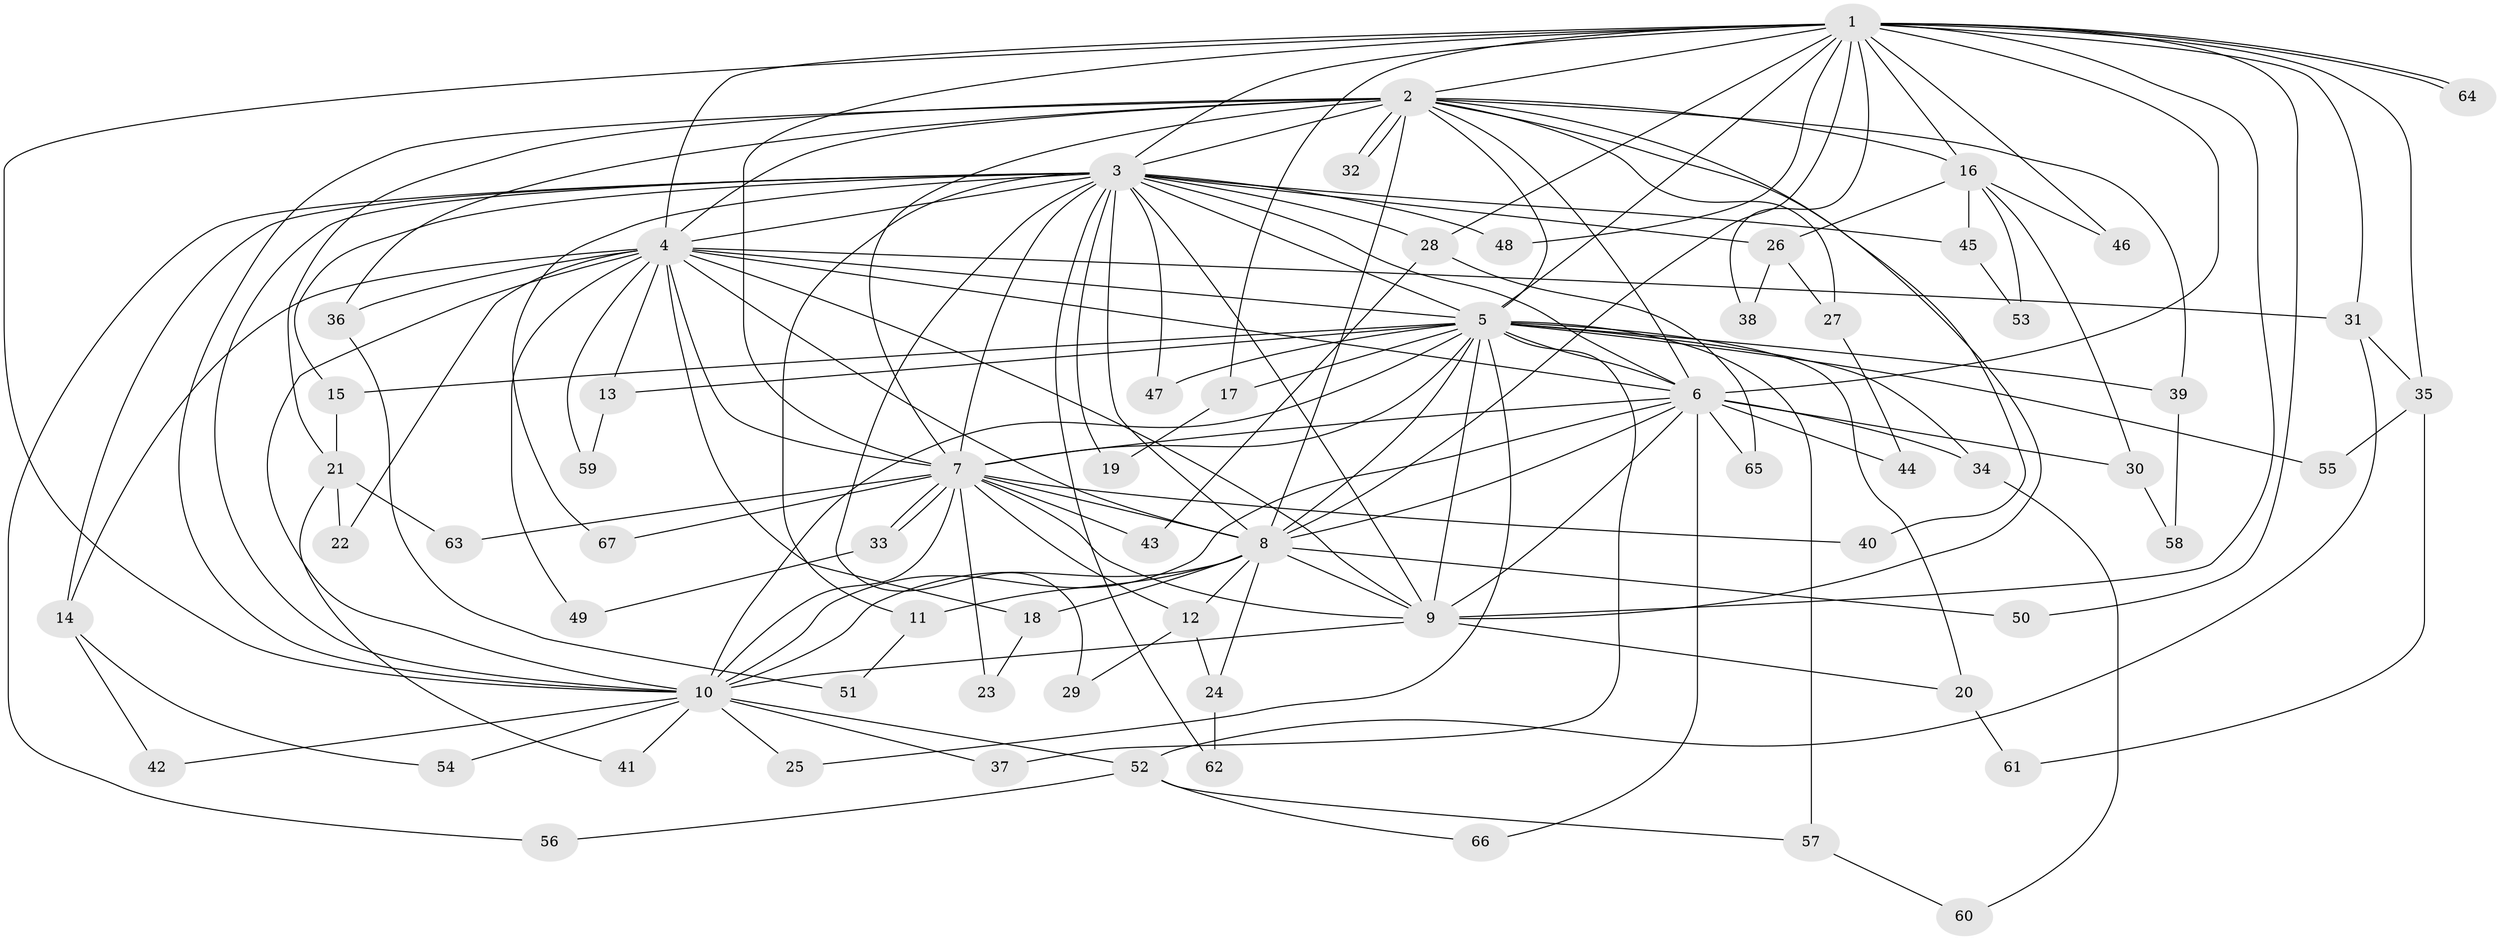 // Generated by graph-tools (version 1.1) at 2025/14/03/09/25 04:14:14]
// undirected, 67 vertices, 159 edges
graph export_dot {
graph [start="1"]
  node [color=gray90,style=filled];
  1;
  2;
  3;
  4;
  5;
  6;
  7;
  8;
  9;
  10;
  11;
  12;
  13;
  14;
  15;
  16;
  17;
  18;
  19;
  20;
  21;
  22;
  23;
  24;
  25;
  26;
  27;
  28;
  29;
  30;
  31;
  32;
  33;
  34;
  35;
  36;
  37;
  38;
  39;
  40;
  41;
  42;
  43;
  44;
  45;
  46;
  47;
  48;
  49;
  50;
  51;
  52;
  53;
  54;
  55;
  56;
  57;
  58;
  59;
  60;
  61;
  62;
  63;
  64;
  65;
  66;
  67;
  1 -- 2;
  1 -- 3;
  1 -- 4;
  1 -- 5;
  1 -- 6;
  1 -- 7;
  1 -- 8;
  1 -- 9;
  1 -- 10;
  1 -- 16;
  1 -- 17;
  1 -- 28;
  1 -- 31;
  1 -- 35;
  1 -- 38;
  1 -- 46;
  1 -- 48;
  1 -- 50;
  1 -- 64;
  1 -- 64;
  2 -- 3;
  2 -- 4;
  2 -- 5;
  2 -- 6;
  2 -- 7;
  2 -- 8;
  2 -- 9;
  2 -- 10;
  2 -- 16;
  2 -- 21;
  2 -- 27;
  2 -- 32;
  2 -- 32;
  2 -- 36;
  2 -- 39;
  2 -- 40;
  3 -- 4;
  3 -- 5;
  3 -- 6;
  3 -- 7;
  3 -- 8;
  3 -- 9;
  3 -- 10;
  3 -- 11;
  3 -- 14;
  3 -- 15;
  3 -- 19;
  3 -- 26;
  3 -- 28;
  3 -- 29;
  3 -- 45;
  3 -- 47;
  3 -- 48;
  3 -- 56;
  3 -- 62;
  3 -- 67;
  4 -- 5;
  4 -- 6;
  4 -- 7;
  4 -- 8;
  4 -- 9;
  4 -- 10;
  4 -- 13;
  4 -- 14;
  4 -- 18;
  4 -- 22;
  4 -- 31;
  4 -- 36;
  4 -- 49;
  4 -- 59;
  5 -- 6;
  5 -- 7;
  5 -- 8;
  5 -- 9;
  5 -- 10;
  5 -- 13;
  5 -- 15;
  5 -- 17;
  5 -- 20;
  5 -- 25;
  5 -- 34;
  5 -- 37;
  5 -- 39;
  5 -- 47;
  5 -- 55;
  5 -- 57;
  6 -- 7;
  6 -- 8;
  6 -- 9;
  6 -- 10;
  6 -- 30;
  6 -- 34;
  6 -- 44;
  6 -- 65;
  6 -- 66;
  7 -- 8;
  7 -- 9;
  7 -- 10;
  7 -- 12;
  7 -- 23;
  7 -- 33;
  7 -- 33;
  7 -- 40;
  7 -- 43;
  7 -- 63;
  7 -- 67;
  8 -- 9;
  8 -- 10;
  8 -- 11;
  8 -- 12;
  8 -- 18;
  8 -- 24;
  8 -- 50;
  9 -- 10;
  9 -- 20;
  10 -- 25;
  10 -- 37;
  10 -- 41;
  10 -- 42;
  10 -- 52;
  10 -- 54;
  11 -- 51;
  12 -- 24;
  12 -- 29;
  13 -- 59;
  14 -- 42;
  14 -- 54;
  15 -- 21;
  16 -- 26;
  16 -- 30;
  16 -- 45;
  16 -- 46;
  16 -- 53;
  17 -- 19;
  18 -- 23;
  20 -- 61;
  21 -- 22;
  21 -- 41;
  21 -- 63;
  24 -- 62;
  26 -- 27;
  26 -- 38;
  27 -- 44;
  28 -- 43;
  28 -- 65;
  30 -- 58;
  31 -- 35;
  31 -- 52;
  33 -- 49;
  34 -- 60;
  35 -- 55;
  35 -- 61;
  36 -- 51;
  39 -- 58;
  45 -- 53;
  52 -- 56;
  52 -- 57;
  52 -- 66;
  57 -- 60;
}

